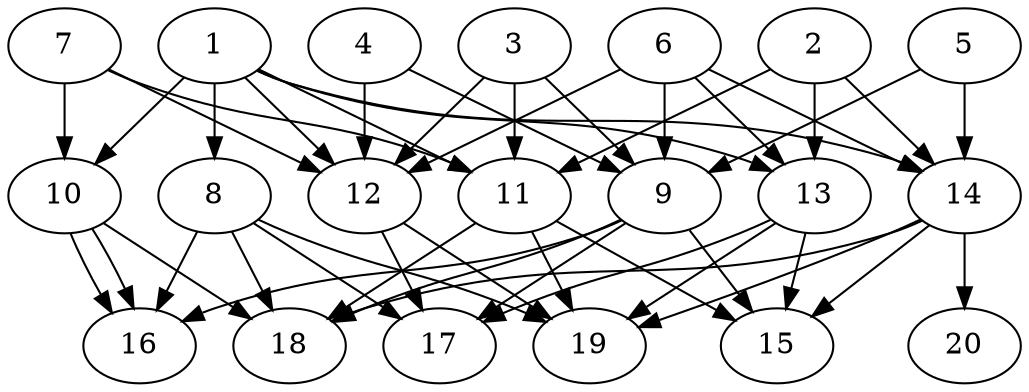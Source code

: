 // DAG automatically generated by daggen at Thu Oct  3 13:58:43 2019
// ./daggen --dot -n 20 --ccr 0.3 --fat 0.7 --regular 0.9 --density 0.7 --mindata 5242880 --maxdata 52428800 
digraph G {
  1 [size="48814080", alpha="0.14", expect_size="14644224"] 
  1 -> 8 [size ="14644224"]
  1 -> 10 [size ="14644224"]
  1 -> 11 [size ="14644224"]
  1 -> 12 [size ="14644224"]
  1 -> 13 [size ="14644224"]
  1 -> 14 [size ="14644224"]
  2 [size="112360107", alpha="0.00", expect_size="33708032"] 
  2 -> 11 [size ="33708032"]
  2 -> 13 [size ="33708032"]
  2 -> 14 [size ="33708032"]
  3 [size="155477333", alpha="0.13", expect_size="46643200"] 
  3 -> 9 [size ="46643200"]
  3 -> 11 [size ="46643200"]
  3 -> 12 [size ="46643200"]
  4 [size="117872640", alpha="0.18", expect_size="35361792"] 
  4 -> 9 [size ="35361792"]
  4 -> 12 [size ="35361792"]
  5 [size="62545920", alpha="0.04", expect_size="18763776"] 
  5 -> 9 [size ="18763776"]
  5 -> 14 [size ="18763776"]
  6 [size="117691733", alpha="0.16", expect_size="35307520"] 
  6 -> 9 [size ="35307520"]
  6 -> 12 [size ="35307520"]
  6 -> 13 [size ="35307520"]
  6 -> 14 [size ="35307520"]
  7 [size="94774613", alpha="0.04", expect_size="28432384"] 
  7 -> 10 [size ="28432384"]
  7 -> 11 [size ="28432384"]
  7 -> 12 [size ="28432384"]
  8 [size="21896533", alpha="0.05", expect_size="6568960"] 
  8 -> 16 [size ="6568960"]
  8 -> 17 [size ="6568960"]
  8 -> 18 [size ="6568960"]
  8 -> 19 [size ="6568960"]
  9 [size="72857600", alpha="0.09", expect_size="21857280"] 
  9 -> 15 [size ="21857280"]
  9 -> 16 [size ="21857280"]
  9 -> 17 [size ="21857280"]
  9 -> 18 [size ="21857280"]
  10 [size="156501333", alpha="0.18", expect_size="46950400"] 
  10 -> 16 [size ="46950400"]
  10 -> 16 [size ="46950400"]
  10 -> 18 [size ="46950400"]
  11 [size="68089173", alpha="0.12", expect_size="20426752"] 
  11 -> 15 [size ="20426752"]
  11 -> 18 [size ="20426752"]
  11 -> 19 [size ="20426752"]
  12 [size="24623787", alpha="0.08", expect_size="7387136"] 
  12 -> 17 [size ="7387136"]
  12 -> 19 [size ="7387136"]
  13 [size="26036907", alpha="0.18", expect_size="7811072"] 
  13 -> 15 [size ="7811072"]
  13 -> 17 [size ="7811072"]
  13 -> 19 [size ="7811072"]
  14 [size="127532373", alpha="0.12", expect_size="38259712"] 
  14 -> 15 [size ="38259712"]
  14 -> 18 [size ="38259712"]
  14 -> 19 [size ="38259712"]
  14 -> 20 [size ="38259712"]
  15 [size="115237547", alpha="0.08", expect_size="34571264"] 
  16 [size="144756053", alpha="0.02", expect_size="43426816"] 
  17 [size="110752427", alpha="0.05", expect_size="33225728"] 
  18 [size="145199787", alpha="0.07", expect_size="43559936"] 
  19 [size="30429867", alpha="0.01", expect_size="9128960"] 
  20 [size="100812800", alpha="0.18", expect_size="30243840"] 
}

